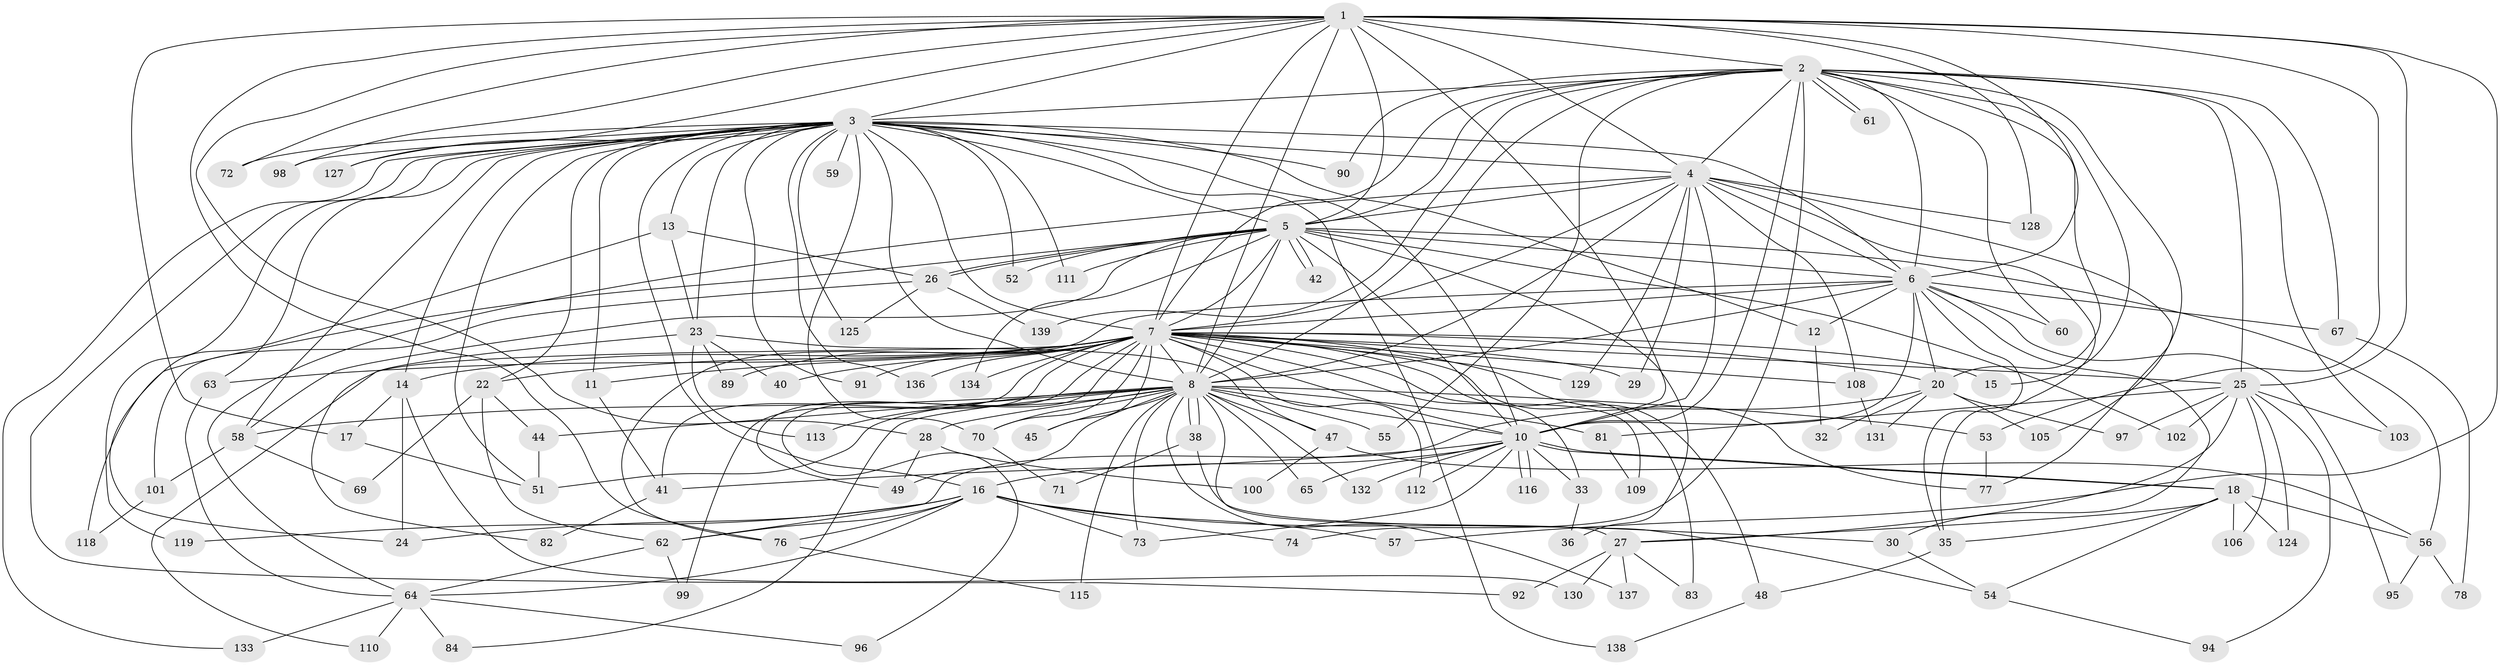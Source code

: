 // Generated by graph-tools (version 1.1) at 2025/23/03/03/25 07:23:39]
// undirected, 109 vertices, 254 edges
graph export_dot {
graph [start="1"]
  node [color=gray90,style=filled];
  1 [super="+117"];
  2 [super="+93"];
  3 [super="+9"];
  4 [super="+66"];
  5 [super="+31"];
  6;
  7 [super="+19"];
  8 [super="+107"];
  10 [super="+75"];
  11;
  12;
  13;
  14 [super="+39"];
  15;
  16 [super="+21"];
  17;
  18;
  20 [super="+37"];
  22;
  23 [super="+46"];
  24 [super="+43"];
  25 [super="+121"];
  26 [super="+50"];
  27 [super="+34"];
  28 [super="+123"];
  29;
  30 [super="+86"];
  32 [super="+68"];
  33;
  35 [super="+135"];
  36;
  38;
  40;
  41;
  42;
  44;
  45;
  47;
  48;
  49;
  51 [super="+104"];
  52;
  53 [super="+85"];
  54;
  55;
  56 [super="+80"];
  57;
  58 [super="+114"];
  59;
  60;
  61;
  62 [super="+120"];
  63;
  64 [super="+87"];
  65;
  67;
  69;
  70 [super="+88"];
  71;
  72;
  73 [super="+122"];
  74;
  76 [super="+79"];
  77;
  78;
  81;
  82;
  83;
  84;
  89;
  90;
  91;
  92;
  94;
  95;
  96;
  97;
  98;
  99;
  100;
  101;
  102;
  103;
  105 [super="+126"];
  106;
  108;
  109;
  110;
  111;
  112;
  113;
  115;
  116;
  118;
  119;
  124;
  125;
  127;
  128;
  129;
  130;
  131;
  132;
  133;
  134;
  136;
  137;
  138;
  139;
  1 -- 2;
  1 -- 3 [weight=2];
  1 -- 4;
  1 -- 5;
  1 -- 6;
  1 -- 7;
  1 -- 8;
  1 -- 10 [weight=2];
  1 -- 17;
  1 -- 25;
  1 -- 28;
  1 -- 53;
  1 -- 57;
  1 -- 72;
  1 -- 98;
  1 -- 127;
  1 -- 128;
  1 -- 76;
  2 -- 3 [weight=2];
  2 -- 4 [weight=2];
  2 -- 5;
  2 -- 6;
  2 -- 7;
  2 -- 8;
  2 -- 10;
  2 -- 15;
  2 -- 20;
  2 -- 25;
  2 -- 55;
  2 -- 60;
  2 -- 61;
  2 -- 61;
  2 -- 67;
  2 -- 74;
  2 -- 90;
  2 -- 103;
  2 -- 105;
  2 -- 139;
  3 -- 4 [weight=2];
  3 -- 5 [weight=2];
  3 -- 6 [weight=2];
  3 -- 7 [weight=2];
  3 -- 8 [weight=2];
  3 -- 10 [weight=2];
  3 -- 11;
  3 -- 13 [weight=2];
  3 -- 14;
  3 -- 16;
  3 -- 23 [weight=2];
  3 -- 51;
  3 -- 52;
  3 -- 59 [weight=2];
  3 -- 72;
  3 -- 91;
  3 -- 92;
  3 -- 111;
  3 -- 119;
  3 -- 127;
  3 -- 133;
  3 -- 136;
  3 -- 138;
  3 -- 12;
  3 -- 22;
  3 -- 90;
  3 -- 98;
  3 -- 125;
  3 -- 63;
  3 -- 70;
  3 -- 58;
  4 -- 5;
  4 -- 6;
  4 -- 7;
  4 -- 8;
  4 -- 10;
  4 -- 29;
  4 -- 35;
  4 -- 77;
  4 -- 108;
  4 -- 128;
  4 -- 129;
  4 -- 64;
  5 -- 6 [weight=2];
  5 -- 7;
  5 -- 8;
  5 -- 10;
  5 -- 26;
  5 -- 26;
  5 -- 36;
  5 -- 42;
  5 -- 42;
  5 -- 52;
  5 -- 58;
  5 -- 102;
  5 -- 111;
  5 -- 118;
  5 -- 134;
  5 -- 56;
  6 -- 7;
  6 -- 8;
  6 -- 10;
  6 -- 12;
  6 -- 20;
  6 -- 30;
  6 -- 35;
  6 -- 60;
  6 -- 67;
  6 -- 76;
  6 -- 95;
  7 -- 8 [weight=2];
  7 -- 10;
  7 -- 11;
  7 -- 14;
  7 -- 15;
  7 -- 22;
  7 -- 29;
  7 -- 33;
  7 -- 41;
  7 -- 45;
  7 -- 48;
  7 -- 49;
  7 -- 63;
  7 -- 70;
  7 -- 77;
  7 -- 89;
  7 -- 91;
  7 -- 96;
  7 -- 99;
  7 -- 110;
  7 -- 112;
  7 -- 134;
  7 -- 136;
  7 -- 129;
  7 -- 83;
  7 -- 40;
  7 -- 108;
  7 -- 109;
  7 -- 25;
  7 -- 20;
  8 -- 10;
  8 -- 28;
  8 -- 38;
  8 -- 38;
  8 -- 44;
  8 -- 45;
  8 -- 47;
  8 -- 49;
  8 -- 53;
  8 -- 55;
  8 -- 58;
  8 -- 65;
  8 -- 70;
  8 -- 81;
  8 -- 84;
  8 -- 113;
  8 -- 115;
  8 -- 132;
  8 -- 137;
  8 -- 51;
  8 -- 73;
  8 -- 27;
  10 -- 16 [weight=2];
  10 -- 18;
  10 -- 18;
  10 -- 33;
  10 -- 65;
  10 -- 73;
  10 -- 112;
  10 -- 116;
  10 -- 116;
  10 -- 132;
  10 -- 41;
  11 -- 41;
  12 -- 32;
  13 -- 23;
  13 -- 24;
  13 -- 26;
  14 -- 17;
  14 -- 24;
  14 -- 130;
  16 -- 30;
  16 -- 57;
  16 -- 64;
  16 -- 119;
  16 -- 62;
  16 -- 74;
  16 -- 73;
  16 -- 76;
  16 -- 24;
  17 -- 51;
  18 -- 27;
  18 -- 54;
  18 -- 56;
  18 -- 106;
  18 -- 124;
  18 -- 35;
  20 -- 32 [weight=2];
  20 -- 97;
  20 -- 105;
  20 -- 131;
  20 -- 62;
  22 -- 44;
  22 -- 62;
  22 -- 69;
  23 -- 40;
  23 -- 47;
  23 -- 82;
  23 -- 89;
  23 -- 113;
  25 -- 27;
  25 -- 81;
  25 -- 94;
  25 -- 97;
  25 -- 102;
  25 -- 103;
  25 -- 106;
  25 -- 124;
  26 -- 101;
  26 -- 125;
  26 -- 139;
  27 -- 83;
  27 -- 92;
  27 -- 137;
  27 -- 130;
  28 -- 100;
  28 -- 49;
  30 -- 54;
  33 -- 36;
  35 -- 48;
  38 -- 54;
  38 -- 71;
  41 -- 82;
  44 -- 51;
  47 -- 100;
  47 -- 56;
  48 -- 138;
  53 -- 77;
  54 -- 94;
  56 -- 78;
  56 -- 95;
  58 -- 69;
  58 -- 101;
  62 -- 64;
  62 -- 99;
  63 -- 64;
  64 -- 84;
  64 -- 96;
  64 -- 110;
  64 -- 133;
  67 -- 78;
  70 -- 71;
  76 -- 115;
  81 -- 109;
  101 -- 118;
  108 -- 131;
}
